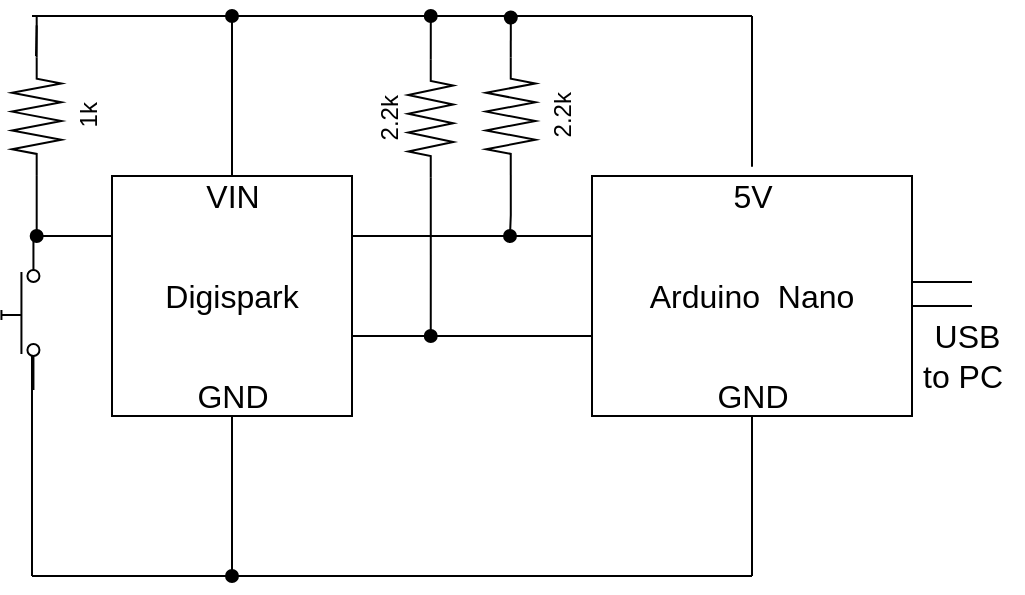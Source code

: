 <mxfile version="14.9.4" type="github">
  <diagram name="Page-1" id="7e0a89b8-554c-2b80-1dc8-d5c74ca68de4">
    <mxGraphModel dx="614" dy="567" grid="1" gridSize="10" guides="1" tooltips="1" connect="1" arrows="1" fold="1" page="1" pageScale="1" pageWidth="1169" pageHeight="827" background="none" math="0" shadow="0">
      <root>
        <mxCell id="0" />
        <mxCell id="1" parent="0" />
        <mxCell id="J6a4KiZPqhLAwY7OJ4Cq-1" value="&lt;font style=&quot;font-size: 16px&quot;&gt;Digispark&lt;/font&gt;" style="whiteSpace=wrap;html=1;aspect=fixed;" vertex="1" parent="1">
          <mxGeometry x="160" y="160" width="120" height="120" as="geometry" />
        </mxCell>
        <mxCell id="J6a4KiZPqhLAwY7OJ4Cq-2" value="Arduino &amp;nbsp;Nano" style="rounded=0;whiteSpace=wrap;html=1;fontSize=16;" vertex="1" parent="1">
          <mxGeometry x="400" y="160" width="160" height="120" as="geometry" />
        </mxCell>
        <mxCell id="J6a4KiZPqhLAwY7OJ4Cq-3" value="" style="endArrow=none;html=1;rounded=0;exitX=1;exitY=0.25;exitDx=0;exitDy=0;entryX=0;entryY=0.25;entryDx=0;entryDy=0;" edge="1" parent="1" source="J6a4KiZPqhLAwY7OJ4Cq-1" target="J6a4KiZPqhLAwY7OJ4Cq-2">
          <mxGeometry width="50" height="50" relative="1" as="geometry">
            <mxPoint x="290" y="200" as="sourcePoint" />
            <mxPoint x="390" y="210" as="targetPoint" />
            <Array as="points" />
          </mxGeometry>
        </mxCell>
        <mxCell id="J6a4KiZPqhLAwY7OJ4Cq-4" value="" style="endArrow=none;html=1;rounded=0;exitX=1;exitY=0.25;exitDx=0;exitDy=0;entryX=0;entryY=0.25;entryDx=0;entryDy=0;" edge="1" parent="1">
          <mxGeometry width="50" height="50" relative="1" as="geometry">
            <mxPoint x="280" y="190" as="sourcePoint" />
            <mxPoint x="400" y="190" as="targetPoint" />
            <Array as="points" />
          </mxGeometry>
        </mxCell>
        <mxCell id="J6a4KiZPqhLAwY7OJ4Cq-5" value="" style="endArrow=none;html=1;rounded=0;exitX=1;exitY=0.25;exitDx=0;exitDy=0;entryX=0;entryY=0.25;entryDx=0;entryDy=0;" edge="1" parent="1">
          <mxGeometry width="50" height="50" relative="1" as="geometry">
            <mxPoint x="280" y="240" as="sourcePoint" />
            <mxPoint x="400" y="240" as="targetPoint" />
            <Array as="points">
              <mxPoint x="330" y="240" />
            </Array>
          </mxGeometry>
        </mxCell>
        <mxCell id="J6a4KiZPqhLAwY7OJ4Cq-15" style="edgeStyle=orthogonalEdgeStyle;rounded=0;orthogonalLoop=1;jettySize=auto;html=1;startArrow=none;startFill=0;endArrow=oval;endFill=1;" edge="1" parent="1" source="J6a4KiZPqhLAwY7OJ4Cq-6">
          <mxGeometry relative="1" as="geometry">
            <mxPoint x="319.375" y="240" as="targetPoint" />
          </mxGeometry>
        </mxCell>
        <mxCell id="J6a4KiZPqhLAwY7OJ4Cq-29" style="edgeStyle=orthogonalEdgeStyle;rounded=0;orthogonalLoop=1;jettySize=auto;html=1;startArrow=none;startFill=0;endArrow=oval;endFill=1;" edge="1" parent="1" source="J6a4KiZPqhLAwY7OJ4Cq-6">
          <mxGeometry relative="1" as="geometry">
            <mxPoint x="319.375" y="80" as="targetPoint" />
          </mxGeometry>
        </mxCell>
        <mxCell id="J6a4KiZPqhLAwY7OJ4Cq-6" value="2.2k" style="pointerEvents=1;verticalLabelPosition=top;shadow=0;dashed=0;align=center;html=1;verticalAlign=bottom;shape=mxgraph.electrical.resistors.resistor_2;rotation=-90;labelPosition=center;" vertex="1" parent="1">
          <mxGeometry x="290" y="120" width="58.75" height="22.5" as="geometry" />
        </mxCell>
        <mxCell id="J6a4KiZPqhLAwY7OJ4Cq-16" style="edgeStyle=orthogonalEdgeStyle;rounded=0;orthogonalLoop=1;jettySize=auto;html=1;startArrow=none;startFill=0;endArrow=oval;endFill=1;" edge="1" parent="1" source="J6a4KiZPqhLAwY7OJ4Cq-7">
          <mxGeometry relative="1" as="geometry">
            <mxPoint x="359" y="190" as="targetPoint" />
          </mxGeometry>
        </mxCell>
        <mxCell id="J6a4KiZPqhLAwY7OJ4Cq-30" style="edgeStyle=orthogonalEdgeStyle;rounded=0;orthogonalLoop=1;jettySize=auto;html=1;startArrow=none;startFill=0;endArrow=oval;endFill=1;" edge="1" parent="1" source="J6a4KiZPqhLAwY7OJ4Cq-7">
          <mxGeometry relative="1" as="geometry">
            <mxPoint x="359.375" y="80" as="targetPoint" />
          </mxGeometry>
        </mxCell>
        <mxCell id="J6a4KiZPqhLAwY7OJ4Cq-7" value="2.2k" style="pointerEvents=1;verticalLabelPosition=bottom;shadow=0;dashed=0;align=center;html=1;verticalAlign=top;shape=mxgraph.electrical.resistors.resistor_2;rotation=-90;labelPosition=center;" vertex="1" parent="1">
          <mxGeometry x="330" y="117.81" width="58.75" height="24.69" as="geometry" />
        </mxCell>
        <mxCell id="J6a4KiZPqhLAwY7OJ4Cq-19" value="" style="pointerEvents=1;verticalLabelPosition=bottom;shadow=0;dashed=0;align=center;html=1;verticalAlign=top;shape=mxgraph.electrical.electro-mechanical.push_switch_no;rotation=-90;" vertex="1" parent="1">
          <mxGeometry x="76.72" y="220" width="75" height="19" as="geometry" />
        </mxCell>
        <mxCell id="J6a4KiZPqhLAwY7OJ4Cq-22" style="edgeStyle=orthogonalEdgeStyle;rounded=0;orthogonalLoop=1;jettySize=auto;html=1;startArrow=none;startFill=0;endArrow=oval;endFill=1;exitX=0;exitY=0.5;exitDx=0;exitDy=0;exitPerimeter=0;" edge="1" parent="1" source="J6a4KiZPqhLAwY7OJ4Cq-45">
          <mxGeometry relative="1" as="geometry">
            <mxPoint x="122.345" y="190" as="targetPoint" />
            <mxPoint x="122.315" y="161.72" as="sourcePoint" />
          </mxGeometry>
        </mxCell>
        <mxCell id="J6a4KiZPqhLAwY7OJ4Cq-28" style="rounded=0;orthogonalLoop=1;jettySize=auto;html=1;startArrow=none;startFill=0;endArrow=none;endFill=0;" edge="1" parent="1">
          <mxGeometry relative="1" as="geometry">
            <mxPoint x="480" y="80" as="targetPoint" />
            <mxPoint x="120" y="80" as="sourcePoint" />
          </mxGeometry>
        </mxCell>
        <mxCell id="J6a4KiZPqhLAwY7OJ4Cq-44" style="edgeStyle=none;rounded=0;orthogonalLoop=1;jettySize=auto;html=1;startArrow=none;startFill=0;endArrow=none;endFill=0;targetPerimeterSpacing=1;entryX=1;entryY=0.5;entryDx=0;entryDy=0;entryPerimeter=0;" edge="1" parent="1">
          <mxGeometry relative="1" as="geometry">
            <mxPoint x="122.345" y="84.69" as="targetPoint" />
            <mxPoint x="122" y="100" as="sourcePoint" />
          </mxGeometry>
        </mxCell>
        <mxCell id="J6a4KiZPqhLAwY7OJ4Cq-21" value="" style="endArrow=none;html=1;" edge="1" parent="1">
          <mxGeometry width="50" height="50" relative="1" as="geometry">
            <mxPoint x="120" y="190" as="sourcePoint" />
            <mxPoint x="160" y="190" as="targetPoint" />
          </mxGeometry>
        </mxCell>
        <mxCell id="J6a4KiZPqhLAwY7OJ4Cq-23" value="" style="endArrow=none;html=1;entryX=0.5;entryY=1;entryDx=0;entryDy=0;targetPerimeterSpacing=1;startArrow=none;startFill=1;" edge="1" parent="1" source="J6a4KiZPqhLAwY7OJ4Cq-59" target="J6a4KiZPqhLAwY7OJ4Cq-1">
          <mxGeometry width="50" height="50" relative="1" as="geometry">
            <mxPoint x="220" y="360" as="sourcePoint" />
            <mxPoint x="390" y="210" as="targetPoint" />
          </mxGeometry>
        </mxCell>
        <mxCell id="J6a4KiZPqhLAwY7OJ4Cq-26" value="" style="endArrow=none;html=1;" edge="1" parent="1">
          <mxGeometry width="50" height="50" relative="1" as="geometry">
            <mxPoint x="480" y="360" as="sourcePoint" />
            <mxPoint x="480" y="280" as="targetPoint" />
          </mxGeometry>
        </mxCell>
        <mxCell id="J6a4KiZPqhLAwY7OJ4Cq-31" value="" style="endArrow=none;html=1;" edge="1" parent="1">
          <mxGeometry width="50" height="50" relative="1" as="geometry">
            <mxPoint x="480" y="80" as="sourcePoint" />
            <mxPoint x="480" y="80" as="targetPoint" />
            <Array as="points">
              <mxPoint x="480" y="160" />
            </Array>
          </mxGeometry>
        </mxCell>
        <mxCell id="J6a4KiZPqhLAwY7OJ4Cq-35" value="" style="endArrow=none;html=1;entryX=0.227;entryY=0.804;entryDx=0;entryDy=0;entryPerimeter=0;" edge="1" parent="1" target="J6a4KiZPqhLAwY7OJ4Cq-19">
          <mxGeometry width="50" height="50" relative="1" as="geometry">
            <mxPoint x="120" y="360" as="sourcePoint" />
            <mxPoint x="120" y="270" as="targetPoint" />
            <Array as="points" />
          </mxGeometry>
        </mxCell>
        <mxCell id="J6a4KiZPqhLAwY7OJ4Cq-38" value="" style="shape=link;html=1;startArrow=none;startFill=0;endArrow=oval;endFill=1;width=12;" edge="1" parent="1">
          <mxGeometry width="100" relative="1" as="geometry">
            <mxPoint x="560" y="219" as="sourcePoint" />
            <mxPoint x="590" y="219" as="targetPoint" />
            <Array as="points" />
          </mxGeometry>
        </mxCell>
        <mxCell id="J6a4KiZPqhLAwY7OJ4Cq-39" value="" style="endArrow=none;html=1;" edge="1" parent="1">
          <mxGeometry width="50" height="50" relative="1" as="geometry">
            <mxPoint x="120" y="360" as="sourcePoint" />
            <mxPoint x="480" y="360" as="targetPoint" />
          </mxGeometry>
        </mxCell>
        <mxCell id="J6a4KiZPqhLAwY7OJ4Cq-46" style="edgeStyle=none;rounded=0;orthogonalLoop=1;jettySize=auto;html=1;startArrow=none;startFill=0;endArrow=none;endFill=0;targetPerimeterSpacing=1;" edge="1" parent="1" source="J6a4KiZPqhLAwY7OJ4Cq-45">
          <mxGeometry relative="1" as="geometry">
            <mxPoint x="122.345" y="80" as="targetPoint" />
          </mxGeometry>
        </mxCell>
        <mxCell id="J6a4KiZPqhLAwY7OJ4Cq-45" value="1k" style="pointerEvents=1;verticalLabelPosition=bottom;shadow=0;dashed=0;align=center;html=1;verticalAlign=top;shape=mxgraph.electrical.resistors.resistor_2;rotation=-90;" vertex="1" parent="1">
          <mxGeometry x="92.97" y="117.81" width="58.75" height="24.69" as="geometry" />
        </mxCell>
        <mxCell id="J6a4KiZPqhLAwY7OJ4Cq-55" value="" style="endArrow=oval;html=1;fontSize=16;exitX=0.5;exitY=0;exitDx=0;exitDy=0;endFill=1;" edge="1" parent="1" source="J6a4KiZPqhLAwY7OJ4Cq-1">
          <mxGeometry width="50" height="50" relative="1" as="geometry">
            <mxPoint x="340" y="240" as="sourcePoint" />
            <mxPoint x="220" y="80" as="targetPoint" />
          </mxGeometry>
        </mxCell>
        <mxCell id="J6a4KiZPqhLAwY7OJ4Cq-56" value="VIN" style="text;html=1;resizable=0;autosize=1;align=center;verticalAlign=middle;points=[];fillColor=none;strokeColor=none;rounded=0;fontSize=16;" vertex="1" parent="1">
          <mxGeometry x="200" y="160" width="40" height="20" as="geometry" />
        </mxCell>
        <mxCell id="J6a4KiZPqhLAwY7OJ4Cq-58" value="5V" style="text;html=1;resizable=0;autosize=1;align=center;verticalAlign=middle;points=[];fillColor=none;strokeColor=none;rounded=0;fontSize=16;" vertex="1" parent="1">
          <mxGeometry x="460" y="160" width="40" height="20" as="geometry" />
        </mxCell>
        <mxCell id="J6a4KiZPqhLAwY7OJ4Cq-59" value="GND" style="text;html=1;resizable=0;autosize=1;align=center;verticalAlign=middle;points=[];fillColor=none;strokeColor=none;rounded=0;fontSize=16;" vertex="1" parent="1">
          <mxGeometry x="195" y="260" width="50" height="20" as="geometry" />
        </mxCell>
        <mxCell id="J6a4KiZPqhLAwY7OJ4Cq-60" value="" style="endArrow=none;html=1;entryX=0.5;entryY=1;entryDx=0;entryDy=0;startArrow=oval;startFill=1;" edge="1" parent="1" target="J6a4KiZPqhLAwY7OJ4Cq-59">
          <mxGeometry width="50" height="50" relative="1" as="geometry">
            <mxPoint x="220" y="360" as="sourcePoint" />
            <mxPoint x="220" y="280" as="targetPoint" />
          </mxGeometry>
        </mxCell>
        <mxCell id="J6a4KiZPqhLAwY7OJ4Cq-61" value="GND" style="text;html=1;resizable=0;autosize=1;align=center;verticalAlign=middle;points=[];fillColor=none;strokeColor=none;rounded=0;fontSize=16;" vertex="1" parent="1">
          <mxGeometry x="455" y="260" width="50" height="20" as="geometry" />
        </mxCell>
        <mxCell id="J6a4KiZPqhLAwY7OJ4Cq-62" value="&amp;nbsp;USB&lt;br&gt;to PC" style="text;html=1;resizable=0;autosize=1;align=center;verticalAlign=middle;points=[];fillColor=none;strokeColor=none;rounded=0;fontSize=16;" vertex="1" parent="1">
          <mxGeometry x="555" y="230" width="60" height="40" as="geometry" />
        </mxCell>
      </root>
    </mxGraphModel>
  </diagram>
</mxfile>
